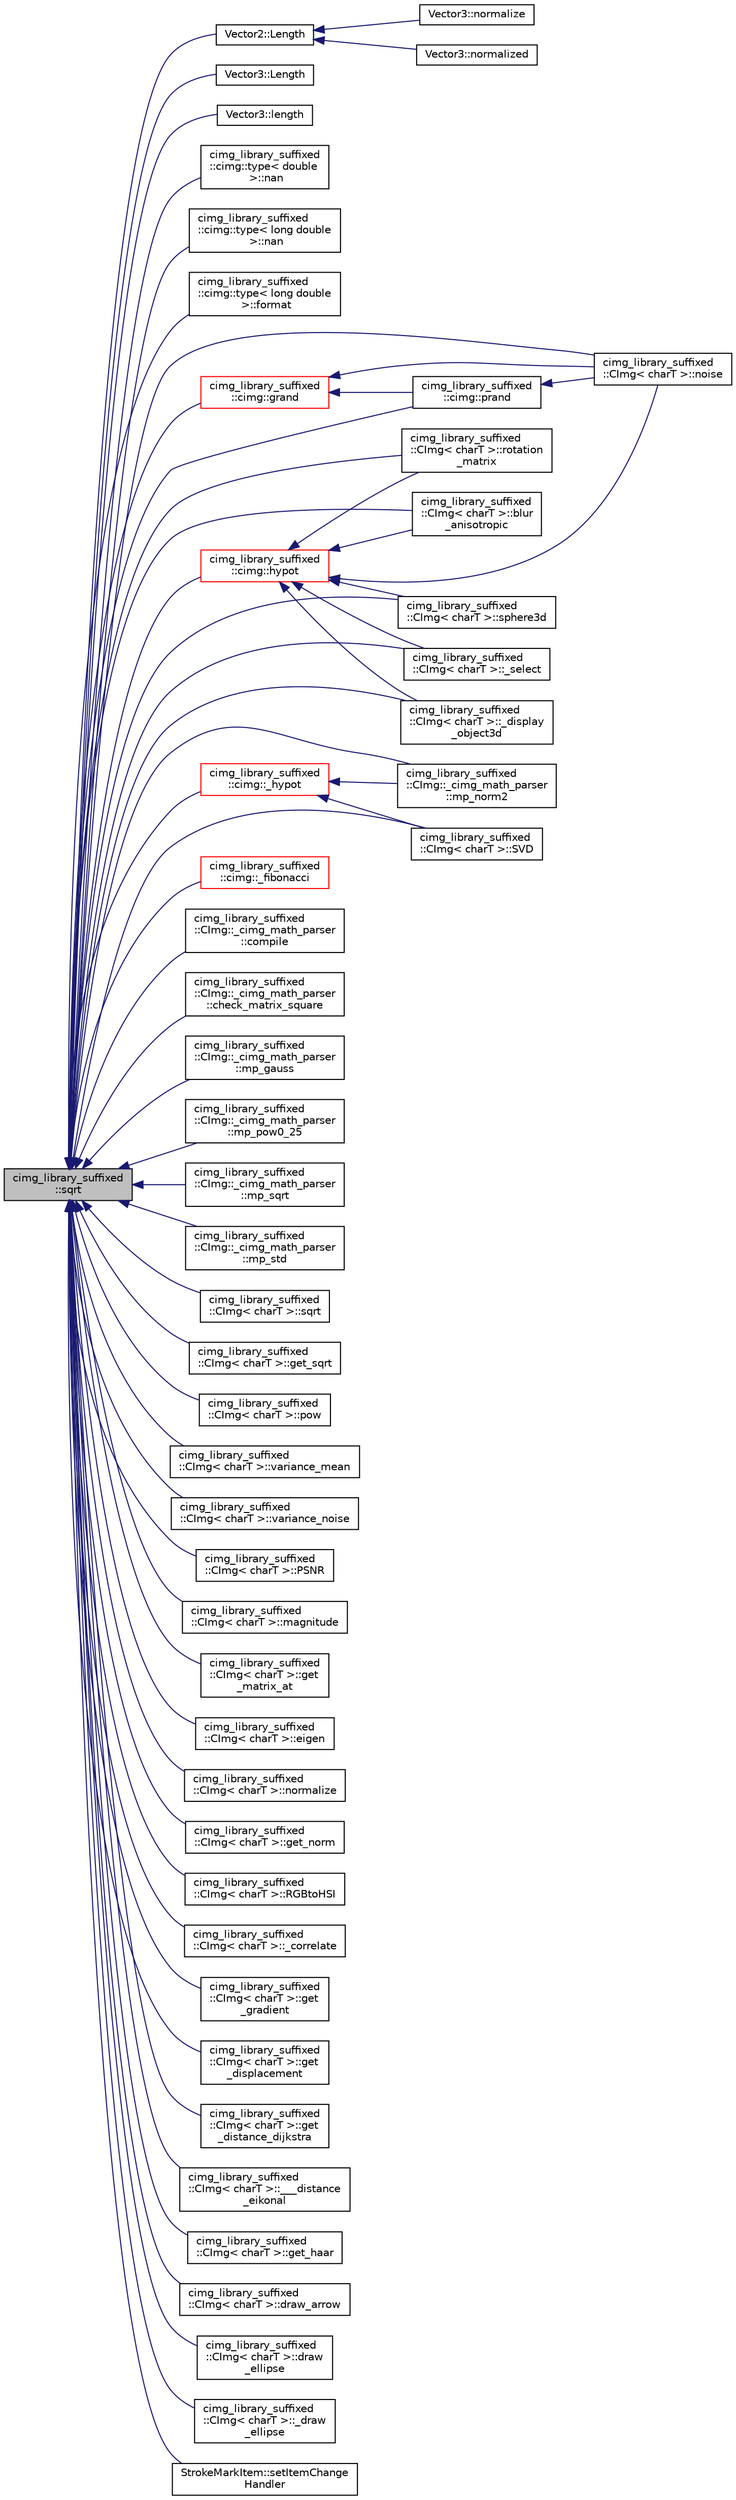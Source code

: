 digraph "cimg_library_suffixed::sqrt"
{
  edge [fontname="Helvetica",fontsize="10",labelfontname="Helvetica",labelfontsize="10"];
  node [fontname="Helvetica",fontsize="10",shape=record];
  rankdir="LR";
  Node188 [label="cimg_library_suffixed\l::sqrt",height=0.2,width=0.4,color="black", fillcolor="grey75", style="filled", fontcolor="black"];
  Node188 -> Node189 [dir="back",color="midnightblue",fontsize="10",style="solid",fontname="Helvetica"];
  Node189 [label="Vector2::Length",height=0.2,width=0.4,color="black", fillcolor="white", style="filled",URL="$class_vector2.html#a1456574eef2b9747e42c9a84f72145e1"];
  Node189 -> Node190 [dir="back",color="midnightblue",fontsize="10",style="solid",fontname="Helvetica"];
  Node190 [label="Vector3::normalized",height=0.2,width=0.4,color="black", fillcolor="white", style="filled",URL="$class_vector3.html#ac41bad1b2f43442abc3b7d4c6909f2a9"];
  Node189 -> Node191 [dir="back",color="midnightblue",fontsize="10",style="solid",fontname="Helvetica"];
  Node191 [label="Vector3::normalize",height=0.2,width=0.4,color="black", fillcolor="white", style="filled",URL="$class_vector3.html#a09492cd405b7d56cd836ff1fa261eaef"];
  Node188 -> Node192 [dir="back",color="midnightblue",fontsize="10",style="solid",fontname="Helvetica"];
  Node192 [label="Vector3::Length",height=0.2,width=0.4,color="black", fillcolor="white", style="filled",URL="$class_vector3.html#a8bb6e472c495241786a3b430ef7d49ea"];
  Node188 -> Node193 [dir="back",color="midnightblue",fontsize="10",style="solid",fontname="Helvetica"];
  Node193 [label="Vector3::length",height=0.2,width=0.4,color="black", fillcolor="white", style="filled",URL="$class_vector3.html#a880e24001b763630ecf552b0fde16488"];
  Node188 -> Node194 [dir="back",color="midnightblue",fontsize="10",style="solid",fontname="Helvetica"];
  Node194 [label="cimg_library_suffixed\l::cimg::type\< double\l \>::nan",height=0.2,width=0.4,color="black", fillcolor="white", style="filled",URL="$structcimg__library__suffixed_1_1cimg_1_1type_3_01double_01_4.html#ae3c33f103b0328e4455c88a36bdccdcc"];
  Node188 -> Node195 [dir="back",color="midnightblue",fontsize="10",style="solid",fontname="Helvetica"];
  Node195 [label="cimg_library_suffixed\l::cimg::type\< long double\l \>::nan",height=0.2,width=0.4,color="black", fillcolor="white", style="filled",URL="$structcimg__library__suffixed_1_1cimg_1_1type_3_01long_01double_01_4.html#a534ad4ae798d7dd30333fb9a045344b3"];
  Node188 -> Node196 [dir="back",color="midnightblue",fontsize="10",style="solid",fontname="Helvetica"];
  Node196 [label="cimg_library_suffixed\l::cimg::type\< long double\l \>::format",height=0.2,width=0.4,color="black", fillcolor="white", style="filled",URL="$structcimg__library__suffixed_1_1cimg_1_1type_3_01long_01double_01_4.html#a89d8c31aa610f90c6cb16409d32954c1"];
  Node188 -> Node197 [dir="back",color="midnightblue",fontsize="10",style="solid",fontname="Helvetica"];
  Node197 [label="cimg_library_suffixed\l::cimg::grand",height=0.2,width=0.4,color="red", fillcolor="white", style="filled",URL="$namespacecimg__library__suffixed_1_1cimg.html#aa12c572ad67f655e27f7b8e3e76dafa5",tooltip="Return a random variable following a gaussian distribution and a standard deviation of 1..."];
  Node197 -> Node198 [dir="back",color="midnightblue",fontsize="10",style="solid",fontname="Helvetica"];
  Node198 [label="cimg_library_suffixed\l::cimg::prand",height=0.2,width=0.4,color="black", fillcolor="white", style="filled",URL="$namespacecimg__library__suffixed_1_1cimg.html#a2a18bbfb6a496d8d5a02943be8eaa936",tooltip="Return a random variable following a Poisson distribution of parameter z. "];
  Node198 -> Node199 [dir="back",color="midnightblue",fontsize="10",style="solid",fontname="Helvetica"];
  Node199 [label="cimg_library_suffixed\l::CImg\< charT \>::noise",height=0.2,width=0.4,color="black", fillcolor="white", style="filled",URL="$structcimg__library__suffixed_1_1_c_img.html#a6049c651eefc3a13b8f7d1fc3ff225d7",tooltip="Add random noise to pixel values. "];
  Node197 -> Node199 [dir="back",color="midnightblue",fontsize="10",style="solid",fontname="Helvetica"];
  Node188 -> Node198 [dir="back",color="midnightblue",fontsize="10",style="solid",fontname="Helvetica"];
  Node188 -> Node201 [dir="back",color="midnightblue",fontsize="10",style="solid",fontname="Helvetica"];
  Node201 [label="cimg_library_suffixed\l::cimg::hypot",height=0.2,width=0.4,color="red", fillcolor="white", style="filled",URL="$namespacecimg__library__suffixed_1_1cimg.html#af556f826a8b7acb2fbbaa5259e6d95e8",tooltip="Return sqrt(x^2 + y^2). "];
  Node201 -> Node202 [dir="back",color="midnightblue",fontsize="10",style="solid",fontname="Helvetica"];
  Node202 [label="cimg_library_suffixed\l::CImg\< charT \>::rotation\l_matrix",height=0.2,width=0.4,color="black", fillcolor="white", style="filled",URL="$structcimg__library__suffixed_1_1_c_img.html#a18ba2075fe783f6b185de03695bd625f",tooltip="Return a 3x3 rotation matrix from an { axis + angle } or a quaternion. "];
  Node201 -> Node199 [dir="back",color="midnightblue",fontsize="10",style="solid",fontname="Helvetica"];
  Node201 -> Node203 [dir="back",color="midnightblue",fontsize="10",style="solid",fontname="Helvetica"];
  Node203 [label="cimg_library_suffixed\l::CImg\< charT \>::blur\l_anisotropic",height=0.2,width=0.4,color="black", fillcolor="white", style="filled",URL="$structcimg__library__suffixed_1_1_c_img.html#af3c29f70168c4443e3f6f887834819b0",tooltip="Blur image anisotropically, directed by a field of diffusion tensors. "];
  Node201 -> Node205 [dir="back",color="midnightblue",fontsize="10",style="solid",fontname="Helvetica"];
  Node205 [label="cimg_library_suffixed\l::CImg\< charT \>::sphere3d",height=0.2,width=0.4,color="black", fillcolor="white", style="filled",URL="$structcimg__library__suffixed_1_1_c_img.html#a8025573f639ba766ca2270bf10c2d00f",tooltip="Generate a 3d sphere. "];
  Node201 -> Node208 [dir="back",color="midnightblue",fontsize="10",style="solid",fontname="Helvetica"];
  Node208 [label="cimg_library_suffixed\l::CImg\< charT \>::_select",height=0.2,width=0.4,color="black", fillcolor="white", style="filled",URL="$structcimg__library__suffixed_1_1_c_img.html#ad9b7141242d0b6e861a8014112ddb5b5"];
  Node201 -> Node209 [dir="back",color="midnightblue",fontsize="10",style="solid",fontname="Helvetica"];
  Node209 [label="cimg_library_suffixed\l::CImg\< charT \>::_display\l_object3d",height=0.2,width=0.4,color="black", fillcolor="white", style="filled",URL="$structcimg__library__suffixed_1_1_c_img.html#a8b40db5a9818c3f961a90840b271de6c"];
  Node188 -> Node210 [dir="back",color="midnightblue",fontsize="10",style="solid",fontname="Helvetica"];
  Node210 [label="cimg_library_suffixed\l::cimg::_hypot",height=0.2,width=0.4,color="red", fillcolor="white", style="filled",URL="$namespacecimg__library__suffixed_1_1cimg.html#a9e49b17ee53d34a8df49b655eb915572"];
  Node210 -> Node212 [dir="back",color="midnightblue",fontsize="10",style="solid",fontname="Helvetica"];
  Node212 [label="cimg_library_suffixed\l::CImg::_cimg_math_parser\l::mp_norm2",height=0.2,width=0.4,color="black", fillcolor="white", style="filled",URL="$structcimg__library__suffixed_1_1_c_img_1_1__cimg__math__parser.html#aa468e9f75b463a6b71521143b36b0e6c"];
  Node210 -> Node213 [dir="back",color="midnightblue",fontsize="10",style="solid",fontname="Helvetica"];
  Node213 [label="cimg_library_suffixed\l::CImg\< charT \>::SVD",height=0.2,width=0.4,color="black", fillcolor="white", style="filled",URL="$structcimg__library__suffixed_1_1_c_img.html#a33c8a817208b7aa571350457969e9dbe",tooltip="Compute the SVD of the instance image, viewed as a general matrix. "];
  Node188 -> Node214 [dir="back",color="midnightblue",fontsize="10",style="solid",fontname="Helvetica"];
  Node214 [label="cimg_library_suffixed\l::cimg::_fibonacci",height=0.2,width=0.4,color="red", fillcolor="white", style="filled",URL="$namespacecimg__library__suffixed_1_1cimg.html#af54e8ac35c9b3c07062005881b2c4e08"];
  Node188 -> Node216 [dir="back",color="midnightblue",fontsize="10",style="solid",fontname="Helvetica"];
  Node216 [label="cimg_library_suffixed\l::CImg::_cimg_math_parser\l::compile",height=0.2,width=0.4,color="black", fillcolor="white", style="filled",URL="$structcimg__library__suffixed_1_1_c_img_1_1__cimg__math__parser.html#a318c44c5d1f4f0114355f37ace87a4ae"];
  Node188 -> Node218 [dir="back",color="midnightblue",fontsize="10",style="solid",fontname="Helvetica"];
  Node218 [label="cimg_library_suffixed\l::CImg::_cimg_math_parser\l::check_matrix_square",height=0.2,width=0.4,color="black", fillcolor="white", style="filled",URL="$structcimg__library__suffixed_1_1_c_img_1_1__cimg__math__parser.html#a9eaf3a1d2c38a1a1b9275604320fc1cc"];
  Node188 -> Node219 [dir="back",color="midnightblue",fontsize="10",style="solid",fontname="Helvetica"];
  Node219 [label="cimg_library_suffixed\l::CImg::_cimg_math_parser\l::mp_gauss",height=0.2,width=0.4,color="black", fillcolor="white", style="filled",URL="$structcimg__library__suffixed_1_1_c_img_1_1__cimg__math__parser.html#a660dabe36da3de2426f95518b193a5d2"];
  Node188 -> Node212 [dir="back",color="midnightblue",fontsize="10",style="solid",fontname="Helvetica"];
  Node188 -> Node220 [dir="back",color="midnightblue",fontsize="10",style="solid",fontname="Helvetica"];
  Node220 [label="cimg_library_suffixed\l::CImg::_cimg_math_parser\l::mp_pow0_25",height=0.2,width=0.4,color="black", fillcolor="white", style="filled",URL="$structcimg__library__suffixed_1_1_c_img_1_1__cimg__math__parser.html#a42f0fb80eb4594999a4e8d2d78576ef1"];
  Node188 -> Node221 [dir="back",color="midnightblue",fontsize="10",style="solid",fontname="Helvetica"];
  Node221 [label="cimg_library_suffixed\l::CImg::_cimg_math_parser\l::mp_sqrt",height=0.2,width=0.4,color="black", fillcolor="white", style="filled",URL="$structcimg__library__suffixed_1_1_c_img_1_1__cimg__math__parser.html#a8442cdc97415d4a13c836be4b5c2d3e4"];
  Node188 -> Node222 [dir="back",color="midnightblue",fontsize="10",style="solid",fontname="Helvetica"];
  Node222 [label="cimg_library_suffixed\l::CImg::_cimg_math_parser\l::mp_std",height=0.2,width=0.4,color="black", fillcolor="white", style="filled",URL="$structcimg__library__suffixed_1_1_c_img_1_1__cimg__math__parser.html#a4a185f2bbb7f992ad1f847585090cd5b"];
  Node188 -> Node223 [dir="back",color="midnightblue",fontsize="10",style="solid",fontname="Helvetica"];
  Node223 [label="cimg_library_suffixed\l::CImg\< charT \>::sqrt",height=0.2,width=0.4,color="black", fillcolor="white", style="filled",URL="$structcimg__library__suffixed_1_1_c_img.html#a5ebfc39e6c9051ed96c353237824931f",tooltip="Compute the square root of each pixel value. "];
  Node188 -> Node224 [dir="back",color="midnightblue",fontsize="10",style="solid",fontname="Helvetica"];
  Node224 [label="cimg_library_suffixed\l::CImg\< charT \>::get_sqrt",height=0.2,width=0.4,color="black", fillcolor="white", style="filled",URL="$structcimg__library__suffixed_1_1_c_img.html#a550cfc014f80c68359d3b55a0d3803b9",tooltip="Compute the square root of each pixel value . "];
  Node188 -> Node225 [dir="back",color="midnightblue",fontsize="10",style="solid",fontname="Helvetica"];
  Node225 [label="cimg_library_suffixed\l::CImg\< charT \>::pow",height=0.2,width=0.4,color="black", fillcolor="white", style="filled",URL="$structcimg__library__suffixed_1_1_c_img.html#a56a46a3c08972775c5c2451f178be1a6",tooltip="Raise each pixel value to a specified power. "];
  Node188 -> Node226 [dir="back",color="midnightblue",fontsize="10",style="solid",fontname="Helvetica"];
  Node226 [label="cimg_library_suffixed\l::CImg\< charT \>::variance_mean",height=0.2,width=0.4,color="black", fillcolor="white", style="filled",URL="$structcimg__library__suffixed_1_1_c_img.html#aae8fb87bbd9424e931c491a2f37676d4",tooltip="Return the variance as well as the average of the pixel values. "];
  Node188 -> Node227 [dir="back",color="midnightblue",fontsize="10",style="solid",fontname="Helvetica"];
  Node227 [label="cimg_library_suffixed\l::CImg\< charT \>::variance_noise",height=0.2,width=0.4,color="black", fillcolor="white", style="filled",URL="$structcimg__library__suffixed_1_1_c_img.html#aaaec686e2fcdf62ca8f792013da04563",tooltip="Return estimated variance of the noise. "];
  Node188 -> Node228 [dir="back",color="midnightblue",fontsize="10",style="solid",fontname="Helvetica"];
  Node228 [label="cimg_library_suffixed\l::CImg\< charT \>::PSNR",height=0.2,width=0.4,color="black", fillcolor="white", style="filled",URL="$structcimg__library__suffixed_1_1_c_img.html#a1c5936e2a0499030ddf5a2e5e07eb128",tooltip="Compute the PSNR (Peak Signal-to-Noise Ratio) between two images. "];
  Node188 -> Node229 [dir="back",color="midnightblue",fontsize="10",style="solid",fontname="Helvetica"];
  Node229 [label="cimg_library_suffixed\l::CImg\< charT \>::magnitude",height=0.2,width=0.4,color="black", fillcolor="white", style="filled",URL="$structcimg__library__suffixed_1_1_c_img.html#ab5aa5a3191d2e8e631edf629a8fde719",tooltip="Compute norm of the image, viewed as a matrix. "];
  Node188 -> Node230 [dir="back",color="midnightblue",fontsize="10",style="solid",fontname="Helvetica"];
  Node230 [label="cimg_library_suffixed\l::CImg\< charT \>::get\l_matrix_at",height=0.2,width=0.4,color="black", fillcolor="white", style="filled",URL="$structcimg__library__suffixed_1_1_c_img.html#aeae91fbe96e4665202c53b08573e5630",tooltip="Get (square) matrix-valued pixel located at specified position. "];
  Node188 -> Node231 [dir="back",color="midnightblue",fontsize="10",style="solid",fontname="Helvetica"];
  Node231 [label="cimg_library_suffixed\l::CImg\< charT \>::eigen",height=0.2,width=0.4,color="black", fillcolor="white", style="filled",URL="$structcimg__library__suffixed_1_1_c_img.html#adbf6146771336af8f5477c89d9124941",tooltip="Compute eigenvalues and eigenvectors of the instance image, viewed as a matrix. "];
  Node188 -> Node213 [dir="back",color="midnightblue",fontsize="10",style="solid",fontname="Helvetica"];
  Node188 -> Node202 [dir="back",color="midnightblue",fontsize="10",style="solid",fontname="Helvetica"];
  Node188 -> Node199 [dir="back",color="midnightblue",fontsize="10",style="solid",fontname="Helvetica"];
  Node188 -> Node232 [dir="back",color="midnightblue",fontsize="10",style="solid",fontname="Helvetica"];
  Node232 [label="cimg_library_suffixed\l::CImg\< charT \>::normalize",height=0.2,width=0.4,color="black", fillcolor="white", style="filled",URL="$structcimg__library__suffixed_1_1_c_img.html#acf91acd5fba09e7ecc3bb708b0a0b8dd",tooltip="Normalize multi-valued pixels of the image instance, with respect to their L2-norm. "];
  Node188 -> Node233 [dir="back",color="midnightblue",fontsize="10",style="solid",fontname="Helvetica"];
  Node233 [label="cimg_library_suffixed\l::CImg\< charT \>::get_norm",height=0.2,width=0.4,color="black", fillcolor="white", style="filled",URL="$structcimg__library__suffixed_1_1_c_img.html#a4c8c93e2b41e9b3f973cb1130af80cc9",tooltip="Compute L2-norm of each multi-valued pixel of the image instance . "];
  Node188 -> Node234 [dir="back",color="midnightblue",fontsize="10",style="solid",fontname="Helvetica"];
  Node234 [label="cimg_library_suffixed\l::CImg\< charT \>::RGBtoHSI",height=0.2,width=0.4,color="black", fillcolor="white", style="filled",URL="$structcimg__library__suffixed_1_1_c_img.html#ae0859700c8aaa58104b7985338246441",tooltip="Convert pixel values from RGB to HSI color spaces. "];
  Node188 -> Node235 [dir="back",color="midnightblue",fontsize="10",style="solid",fontname="Helvetica"];
  Node235 [label="cimg_library_suffixed\l::CImg\< charT \>::_correlate",height=0.2,width=0.4,color="black", fillcolor="white", style="filled",URL="$structcimg__library__suffixed_1_1_c_img.html#aed98b23130078df5ad69b199d88bb261",tooltip="Correlate image by a kernel . "];
  Node188 -> Node203 [dir="back",color="midnightblue",fontsize="10",style="solid",fontname="Helvetica"];
  Node188 -> Node236 [dir="back",color="midnightblue",fontsize="10",style="solid",fontname="Helvetica"];
  Node236 [label="cimg_library_suffixed\l::CImg\< charT \>::get\l_gradient",height=0.2,width=0.4,color="black", fillcolor="white", style="filled",URL="$structcimg__library__suffixed_1_1_c_img.html#a0b91d1efa631f475b09ff573a0dd69a4",tooltip="Return image gradient. "];
  Node188 -> Node237 [dir="back",color="midnightblue",fontsize="10",style="solid",fontname="Helvetica"];
  Node237 [label="cimg_library_suffixed\l::CImg\< charT \>::get\l_displacement",height=0.2,width=0.4,color="black", fillcolor="white", style="filled",URL="$structcimg__library__suffixed_1_1_c_img.html#a91ec1cd09114c4018a78e4ea0b2df386",tooltip="Estimate displacement field between two images . "];
  Node188 -> Node238 [dir="back",color="midnightblue",fontsize="10",style="solid",fontname="Helvetica"];
  Node238 [label="cimg_library_suffixed\l::CImg\< charT \>::get\l_distance_dijkstra",height=0.2,width=0.4,color="black", fillcolor="white", style="filled",URL="$structcimg__library__suffixed_1_1_c_img.html#ab461b8b649f269f33f4eedba90d1a84e",tooltip="Compute distance map to a specified value, according to a custom metric (use dijkstra algorithm) ..."];
  Node188 -> Node239 [dir="back",color="midnightblue",fontsize="10",style="solid",fontname="Helvetica"];
  Node239 [label="cimg_library_suffixed\l::CImg\< charT \>::___distance\l_eikonal",height=0.2,width=0.4,color="black", fillcolor="white", style="filled",URL="$structcimg__library__suffixed_1_1_c_img.html#a4f4629e0486cbe6b5df95ed3982b4bab"];
  Node188 -> Node240 [dir="back",color="midnightblue",fontsize="10",style="solid",fontname="Helvetica"];
  Node240 [label="cimg_library_suffixed\l::CImg\< charT \>::get_haar",height=0.2,width=0.4,color="black", fillcolor="white", style="filled",URL="$structcimg__library__suffixed_1_1_c_img.html#a35d89112cc5ff251f8b134209cd222f0",tooltip="Compute Haar multiscale wavelet transform . "];
  Node188 -> Node205 [dir="back",color="midnightblue",fontsize="10",style="solid",fontname="Helvetica"];
  Node188 -> Node241 [dir="back",color="midnightblue",fontsize="10",style="solid",fontname="Helvetica"];
  Node241 [label="cimg_library_suffixed\l::CImg\< charT \>::draw_arrow",height=0.2,width=0.4,color="black", fillcolor="white", style="filled",URL="$structcimg__library__suffixed_1_1_c_img.html#aac745c02e72234bd8203a2d21c21d47f",tooltip="Draw a 2d arrow. "];
  Node188 -> Node242 [dir="back",color="midnightblue",fontsize="10",style="solid",fontname="Helvetica"];
  Node242 [label="cimg_library_suffixed\l::CImg\< charT \>::draw\l_ellipse",height=0.2,width=0.4,color="black", fillcolor="white", style="filled",URL="$structcimg__library__suffixed_1_1_c_img.html#a01ac1f2dc5b6ca1c3ebaee4be8b35326",tooltip="Draw a filled 2d ellipse . "];
  Node188 -> Node243 [dir="back",color="midnightblue",fontsize="10",style="solid",fontname="Helvetica"];
  Node243 [label="cimg_library_suffixed\l::CImg\< charT \>::_draw\l_ellipse",height=0.2,width=0.4,color="black", fillcolor="white", style="filled",URL="$structcimg__library__suffixed_1_1_c_img.html#aea02b9cdc8518779ac4397ed0c733757"];
  Node188 -> Node208 [dir="back",color="midnightblue",fontsize="10",style="solid",fontname="Helvetica"];
  Node188 -> Node209 [dir="back",color="midnightblue",fontsize="10",style="solid",fontname="Helvetica"];
  Node188 -> Node244 [dir="back",color="midnightblue",fontsize="10",style="solid",fontname="Helvetica"];
  Node244 [label="StrokeMarkItem::setItemChange\lHandler",height=0.2,width=0.4,color="black", fillcolor="white", style="filled",URL="$class_stroke_mark_item.html#a51b28e5fdad2d44fd0e0d73f7b301860",tooltip="This function is used to set a handler to handle some state change of the item from external..."];
}
